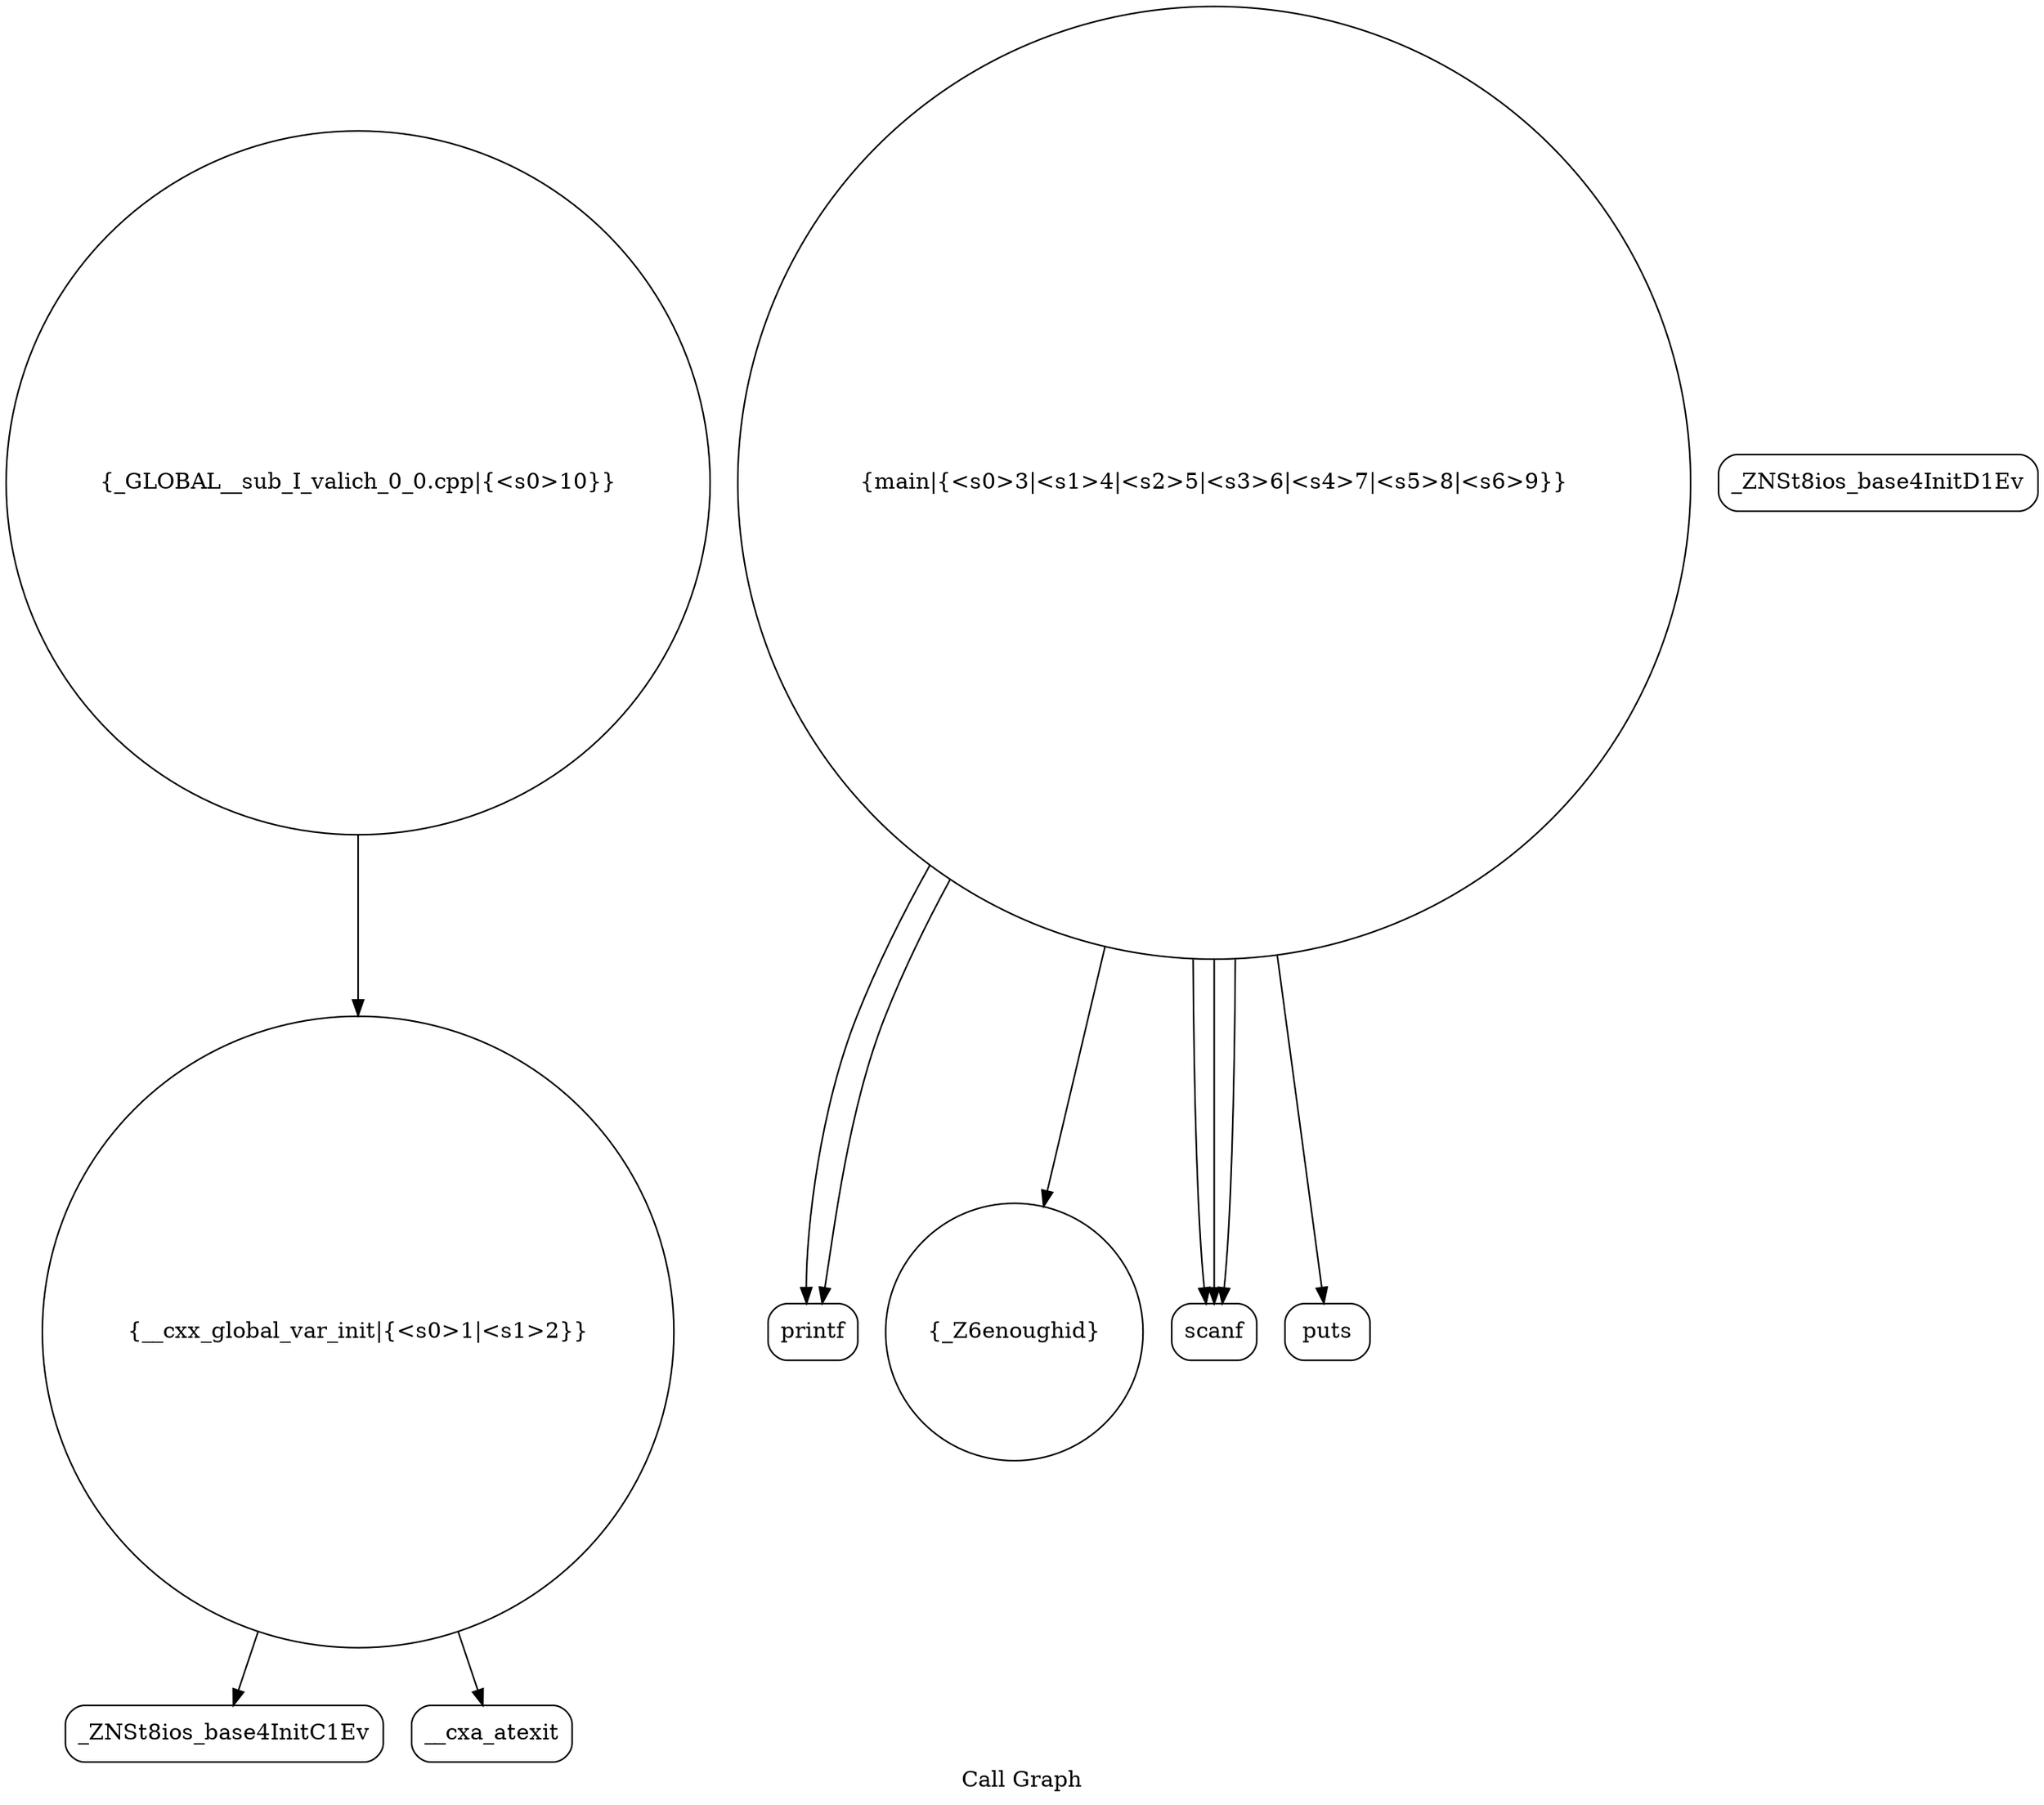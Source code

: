 digraph "Call Graph" {
	label="Call Graph";

	Node0x56032d8d5f90 [shape=record,shape=circle,label="{__cxx_global_var_init|{<s0>1|<s1>2}}"];
	Node0x56032d8d5f90:s0 -> Node0x56032d8d6420[color=black];
	Node0x56032d8d5f90:s1 -> Node0x56032d8d6520[color=black];
	Node0x56032d8d6720 [shape=record,shape=Mrecord,label="{printf}"];
	Node0x56032d8d64a0 [shape=record,shape=Mrecord,label="{_ZNSt8ios_base4InitD1Ev}"];
	Node0x56032d8d6820 [shape=record,shape=circle,label="{_GLOBAL__sub_I_valich_0_0.cpp|{<s0>10}}"];
	Node0x56032d8d6820:s0 -> Node0x56032d8d5f90[color=black];
	Node0x56032d8d65a0 [shape=record,shape=circle,label="{_Z6enoughid}"];
	Node0x56032d8d66a0 [shape=record,shape=Mrecord,label="{scanf}"];
	Node0x56032d8d6420 [shape=record,shape=Mrecord,label="{_ZNSt8ios_base4InitC1Ev}"];
	Node0x56032d8d67a0 [shape=record,shape=Mrecord,label="{puts}"];
	Node0x56032d8d6520 [shape=record,shape=Mrecord,label="{__cxa_atexit}"];
	Node0x56032d8d6620 [shape=record,shape=circle,label="{main|{<s0>3|<s1>4|<s2>5|<s3>6|<s4>7|<s5>8|<s6>9}}"];
	Node0x56032d8d6620:s0 -> Node0x56032d8d66a0[color=black];
	Node0x56032d8d6620:s1 -> Node0x56032d8d66a0[color=black];
	Node0x56032d8d6620:s2 -> Node0x56032d8d66a0[color=black];
	Node0x56032d8d6620:s3 -> Node0x56032d8d6720[color=black];
	Node0x56032d8d6620:s4 -> Node0x56032d8d65a0[color=black];
	Node0x56032d8d6620:s5 -> Node0x56032d8d6720[color=black];
	Node0x56032d8d6620:s6 -> Node0x56032d8d67a0[color=black];
}

